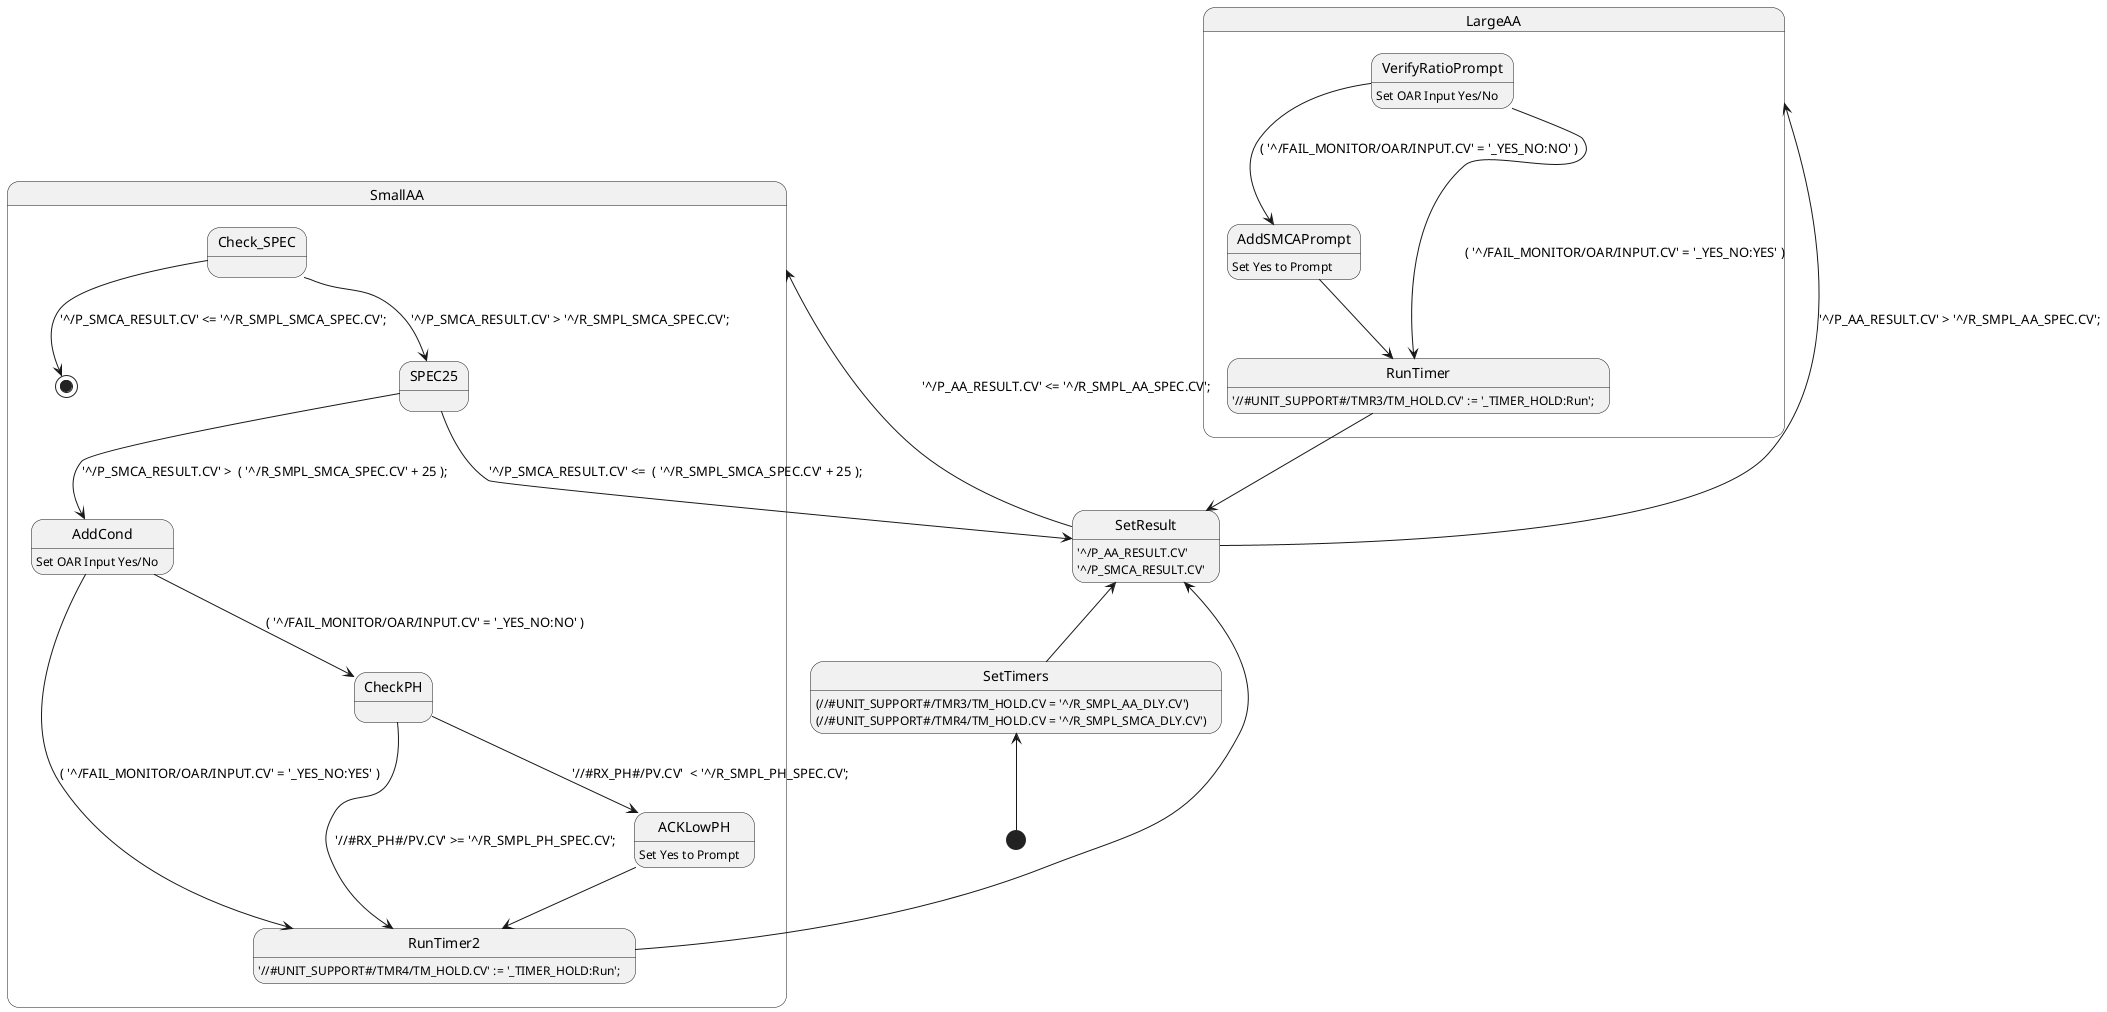 @startuml

[*] -up-> SetTimers

SetTimers: (//#UNIT_SUPPORT#/TMR3/TM_HOLD.CV = '^/R_SMPL_AA_DLY.CV')
SetTimers: (//#UNIT_SUPPORT#/TMR4/TM_HOLD.CV = '^/R_SMPL_SMCA_DLY.CV')

SetTimers -up-> SetResult

SetResult: '^/P_AA_RESULT.CV'
SetResult: '^/P_SMCA_RESULT.CV'

SetResult --> LargeAA: '^/P_AA_RESULT.CV' > '^/R_SMPL_AA_SPEC.CV';

SetResult --> SmallAA: '^/P_AA_RESULT.CV' <= '^/R_SMPL_AA_SPEC.CV';

state LargeAA {

VerifyRatioPrompt: Set OAR Input Yes/No
VerifyRatioPrompt --> AddSMCAPrompt: ( '^/FAIL_MONITOR/OAR/INPUT.CV' = '_YES_NO:NO' )

VerifyRatioPrompt --> RunTimer: ( '^/FAIL_MONITOR/OAR/INPUT.CV' = '_YES_NO:YES' )
AddSMCAPrompt: Set Yes to Prompt

AddSMCAPrompt --> RunTimer
RunTimer: '//#UNIT_SUPPORT#/TMR3/TM_HOLD.CV' := '_TIMER_HOLD:Run';
RunTimer --> SetResult


}

state SmallAA {

Check_SPEC --> [*]: '^/P_SMCA_RESULT.CV' <= '^/R_SMPL_SMCA_SPEC.CV';
Check_SPEC --> SPEC25: '^/P_SMCA_RESULT.CV' > '^/R_SMPL_SMCA_SPEC.CV';

SPEC25 --> SetResult: '^/P_SMCA_RESULT.CV' <=  ( '^/R_SMPL_SMCA_SPEC.CV' + 25 );

SPEC25 --> AddCond: '^/P_SMCA_RESULT.CV' >  ( '^/R_SMPL_SMCA_SPEC.CV' + 25 );
AddCond: Set OAR Input Yes/No

AddCond --> RunTimer2: ( '^/FAIL_MONITOR/OAR/INPUT.CV' = '_YES_NO:YES' )

AddCond --> CheckPH:  ( '^/FAIL_MONITOR/OAR/INPUT.CV' = '_YES_NO:NO' )

CheckPH --> RunTimer2: '//#RX_PH#/PV.CV' >= '^/R_SMPL_PH_SPEC.CV';
CheckPH --> ACKLowPH: '//#RX_PH#/PV.CV'  < '^/R_SMPL_PH_SPEC.CV';
ACKLowPH --> RunTimer2

ACKLowPH: Set Yes to Prompt

RunTimer2: '//#UNIT_SUPPORT#/TMR4/TM_HOLD.CV' := '_TIMER_HOLD:Run';

RunTimer2 --> SetResult


}


@enduml


